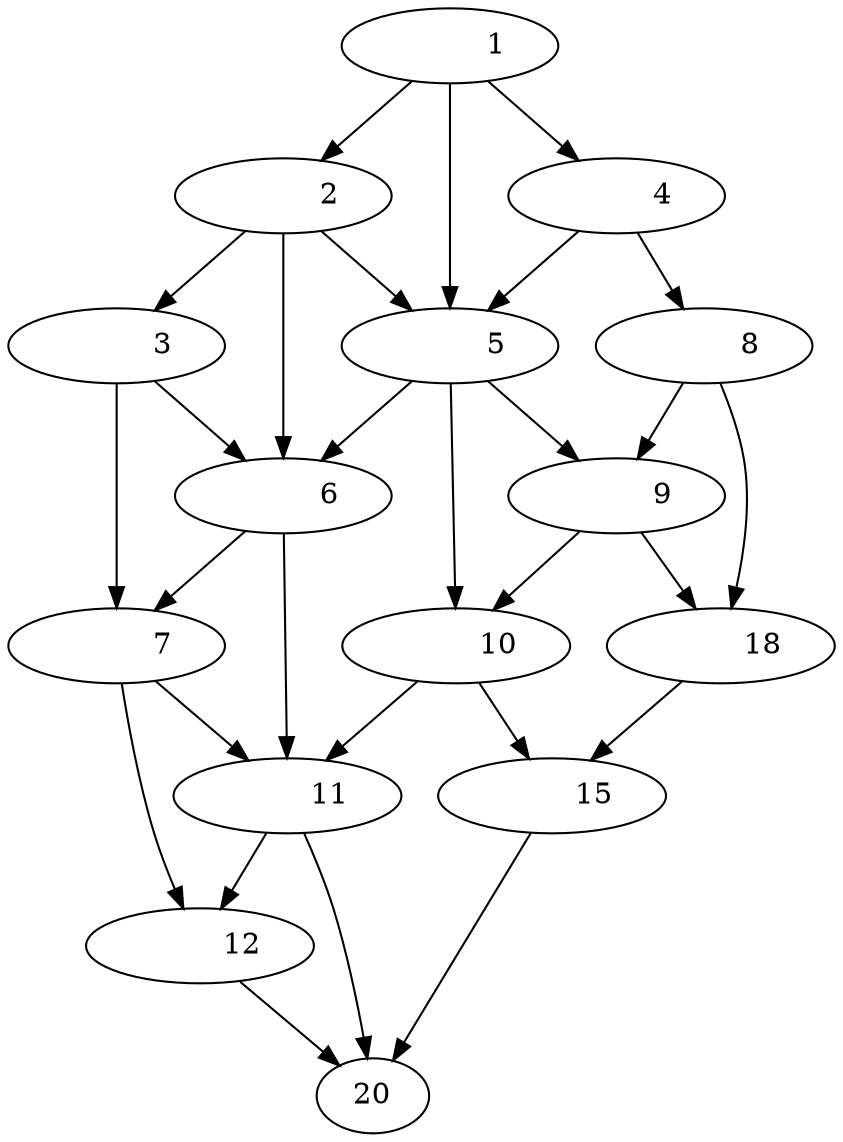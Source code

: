  digraph G {
           1 [label = "           1 "]
           1  ->            2  [dir = normal];
           1  ->            5  [dir = normal];
           1  ->            4  [dir = normal];
           2 [label = "           2 "]
           2  ->            3  [dir = normal];
           2  ->            6  [dir = normal];
           2  ->            5  [dir = normal];
           3 [label = "           3 "]
           3  ->            6  [dir = normal];
           3  ->            7  [dir = normal];
           4 [label = "           4 "]
           4  ->            5  [dir = normal];
           4  ->            8  [dir = normal];
           5 [label = "           5 "]
           5  ->            6  [dir = normal];
           5  ->           10  [dir = normal];
           5  ->            9  [dir = normal];
           6 [label = "           6 "]
           6  ->            7  [dir = normal];
           6  ->           11  [dir = normal];
           7 [label = "           7 "]
           7  ->           11  [dir = normal];
           7  ->           12  [dir = normal];
           8 [label = "           8 "]
           8  ->            9  [dir = normal];
           8  ->           18  [dir = normal];
           9 [label = "           9 "]
           9  ->           10  [dir = normal];
           9  ->           18  [dir = normal];
          10 [label = "          10 "]
          10  ->           11  [dir = normal];
          10  ->           15  [dir = normal];
          11 [label = "          11 "]
          11  ->           12  [dir = normal];
          11  ->           20  [dir = normal];
          12 [label = "          12 "]
          12  ->           20  [dir = normal];
          15 [label = "          15 "]
          15  ->           20  [dir = normal];
          18 [label = "          18 "]
          18  ->           15  [dir = normal];
 }
